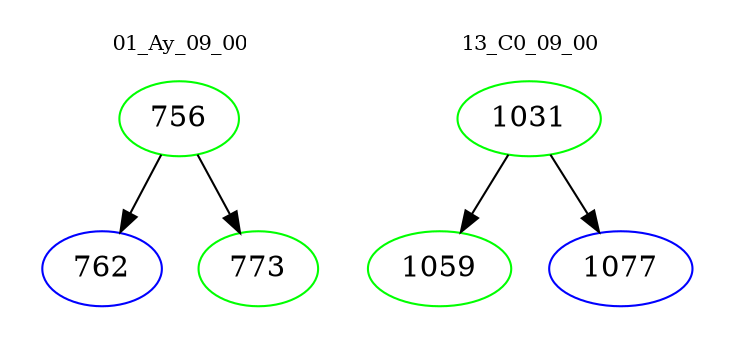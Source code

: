 digraph{
subgraph cluster_0 {
color = white
label = "01_Ay_09_00";
fontsize=10;
T0_756 [label="756", color="green"]
T0_756 -> T0_762 [color="black"]
T0_762 [label="762", color="blue"]
T0_756 -> T0_773 [color="black"]
T0_773 [label="773", color="green"]
}
subgraph cluster_1 {
color = white
label = "13_C0_09_00";
fontsize=10;
T1_1031 [label="1031", color="green"]
T1_1031 -> T1_1059 [color="black"]
T1_1059 [label="1059", color="green"]
T1_1031 -> T1_1077 [color="black"]
T1_1077 [label="1077", color="blue"]
}
}
